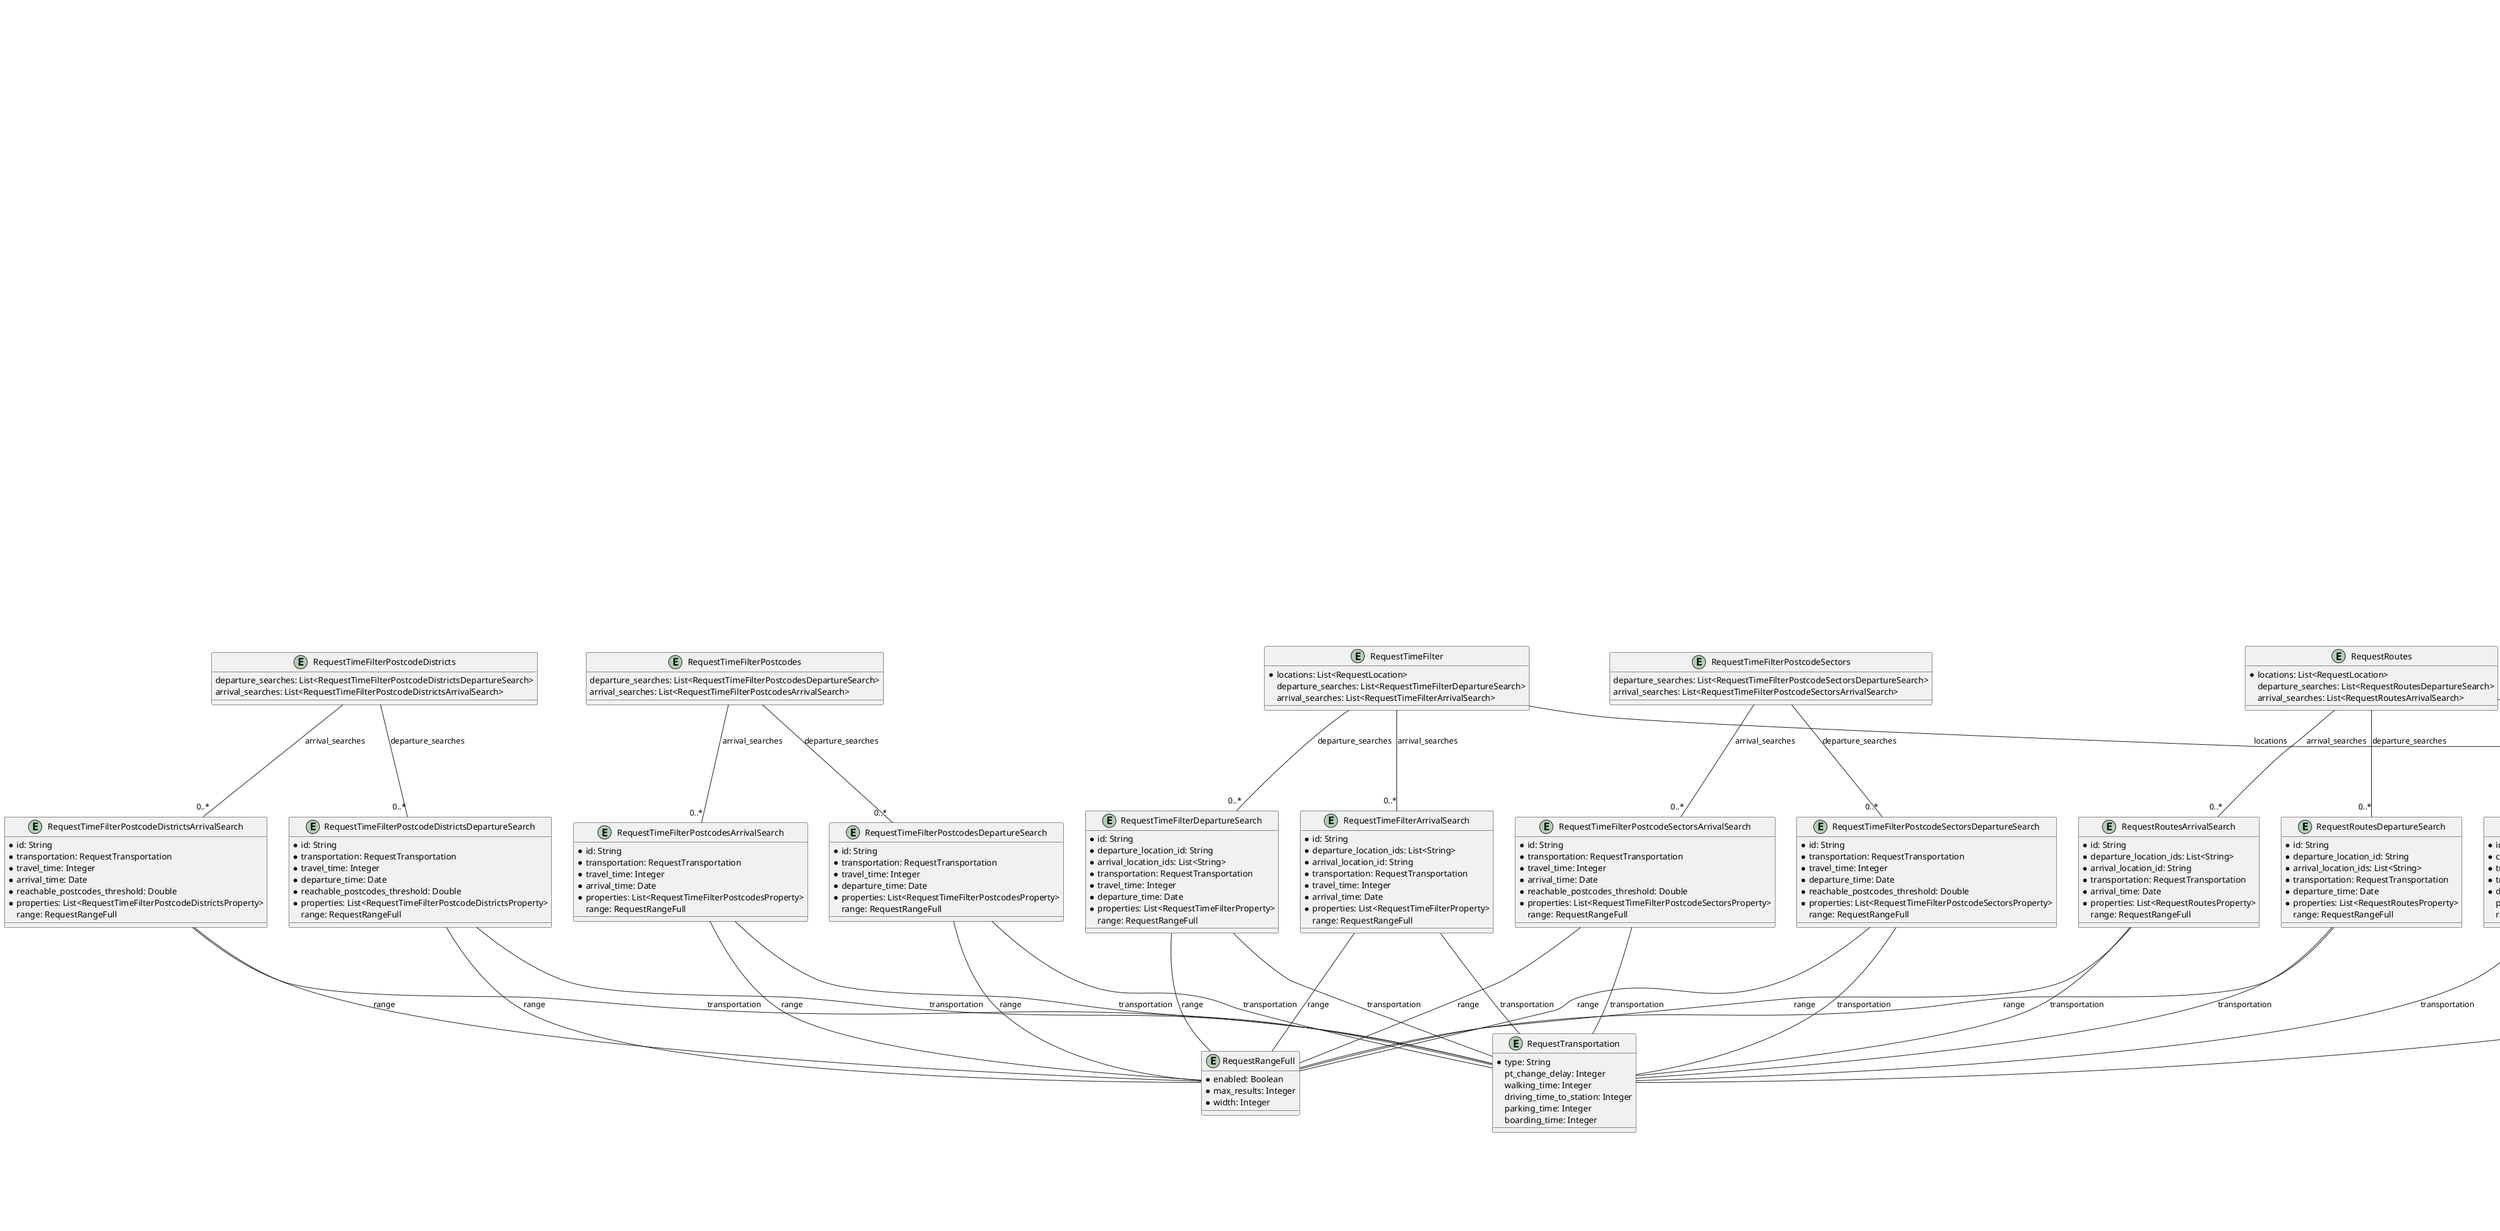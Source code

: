 @startuml

title TravelTime API Schemas Diagram

entity Coords { 
    * lat: Double
    * lng: Double
}

entity RequestArrivalTimePeriod { 
}

entity RequestLocation { 
    * id: String
    * coords: Coords
}

entity RequestRangeFull { 
    * enabled: Boolean
    * max_results: Integer
    * width: Integer
}

entity RequestRangeNoMaxResults { 
    * enabled: Boolean
    * width: Integer
}

entity RequestRoutes { 
    * locations: List<RequestLocation>
    departure_searches: List<RequestRoutesDepartureSearch>
    arrival_searches: List<RequestRoutesArrivalSearch>
}

entity RequestRoutesArrivalSearch { 
    * id: String
    * departure_location_ids: List<String>
    * arrival_location_id: String
    * transportation: RequestTransportation
    * arrival_time: Date
    * properties: List<RequestRoutesProperty>
    range: RequestRangeFull
}

entity RequestRoutesDepartureSearch { 
    * id: String
    * departure_location_id: String
    * arrival_location_ids: List<String>
    * transportation: RequestTransportation
    * departure_time: Date
    * properties: List<RequestRoutesProperty>
    range: RequestRangeFull
}

entity RequestRoutesProperty { 
}

entity RequestSupportedLocations { 
    * locations: List<RequestLocation>
}

entity RequestTimeFilter { 
    * locations: List<RequestLocation>
    departure_searches: List<RequestTimeFilterDepartureSearch>
    arrival_searches: List<RequestTimeFilterArrivalSearch>
}

entity RequestTimeFilterArrivalSearch { 
    * id: String
    * departure_location_ids: List<String>
    * arrival_location_id: String
    * transportation: RequestTransportation
    * travel_time: Integer
    * arrival_time: Date
    * properties: List<RequestTimeFilterProperty>
    range: RequestRangeFull
}

entity RequestTimeFilterDepartureSearch { 
    * id: String
    * departure_location_id: String
    * arrival_location_ids: List<String>
    * transportation: RequestTransportation
    * travel_time: Integer
    * departure_time: Date
    * properties: List<RequestTimeFilterProperty>
    range: RequestRangeFull
}

entity RequestTimeFilterFast { 
    * locations: List<RequestLocation>
    * arrival_searches: RequestTimeFilterFastArrivalSearches
}

entity RequestTimeFilterFastArrivalManyToOneSearch { 
    * id: String
    * arrival_location_id: String
    * departure_location_ids: List<String>
    * transportation: RequestTransportationFast
    * travel_time: Integer
    * arrival_time_period: RequestArrivalTimePeriod
    * properties: List<RequestTimeFilterFastProperty>
}

entity RequestTimeFilterFastArrivalOneToManySearch { 
    * id: String
    * departure_location_id: String
    * arrival_location_ids: List<String>
    * transportation: RequestTransportationFast
    * travel_time: Integer
    * arrival_time_period: RequestArrivalTimePeriod
    * properties: List<RequestTimeFilterFastProperty>
}

entity RequestTimeFilterFastArrivalSearches { 
    many_to_one: List<RequestTimeFilterFastArrivalManyToOneSearch>
    one_to_many: List<RequestTimeFilterFastArrivalOneToManySearch>
}

entity RequestTimeFilterFastProperty { 
}

entity RequestTimeFilterPostcodeDistricts { 
    departure_searches: List<RequestTimeFilterPostcodeDistrictsDepartureSearch>
    arrival_searches: List<RequestTimeFilterPostcodeDistrictsArrivalSearch>
}

entity RequestTimeFilterPostcodeDistrictsArrivalSearch { 
    * id: String
    * transportation: RequestTransportation
    * travel_time: Integer
    * arrival_time: Date
    * reachable_postcodes_threshold: Double
    * properties: List<RequestTimeFilterPostcodeDistrictsProperty>
    range: RequestRangeFull
}

entity RequestTimeFilterPostcodeDistrictsDepartureSearch { 
    * id: String
    * transportation: RequestTransportation
    * travel_time: Integer
    * departure_time: Date
    * reachable_postcodes_threshold: Double
    * properties: List<RequestTimeFilterPostcodeDistrictsProperty>
    range: RequestRangeFull
}

entity RequestTimeFilterPostcodeDistrictsProperty { 
}

entity RequestTimeFilterPostcodeSectors { 
    departure_searches: List<RequestTimeFilterPostcodeSectorsDepartureSearch>
    arrival_searches: List<RequestTimeFilterPostcodeSectorsArrivalSearch>
}

entity RequestTimeFilterPostcodeSectorsArrivalSearch { 
    * id: String
    * transportation: RequestTransportation
    * travel_time: Integer
    * arrival_time: Date
    * reachable_postcodes_threshold: Double
    * properties: List<RequestTimeFilterPostcodeSectorsProperty>
    range: RequestRangeFull
}

entity RequestTimeFilterPostcodeSectorsDepartureSearch { 
    * id: String
    * transportation: RequestTransportation
    * travel_time: Integer
    * departure_time: Date
    * reachable_postcodes_threshold: Double
    * properties: List<RequestTimeFilterPostcodeSectorsProperty>
    range: RequestRangeFull
}

entity RequestTimeFilterPostcodeSectorsProperty { 
}

entity RequestTimeFilterPostcodes { 
    departure_searches: List<RequestTimeFilterPostcodesDepartureSearch>
    arrival_searches: List<RequestTimeFilterPostcodesArrivalSearch>
}

entity RequestTimeFilterPostcodesArrivalSearch { 
    * id: String
    * transportation: RequestTransportation
    * travel_time: Integer
    * arrival_time: Date
    * properties: List<RequestTimeFilterPostcodesProperty>
    range: RequestRangeFull
}

entity RequestTimeFilterPostcodesDepartureSearch { 
    * id: String
    * transportation: RequestTransportation
    * travel_time: Integer
    * departure_time: Date
    * properties: List<RequestTimeFilterPostcodesProperty>
    range: RequestRangeFull
}

entity RequestTimeFilterPostcodesProperty { 
}

entity RequestTimeFilterProperty { 
}

entity RequestTimeMap { 
    departure_searches: List<RequestTimeMapDepartureSearch>
    arrival_searches: List<RequestTimeMapArrivalSearch>
    unions: List<RequestUnionOnIntersection>
    intersections: List<RequestUnionOnIntersection>
}

entity RequestTimeMapArrivalSearch { 
    * id: String
    * coords: Coords
    * transportation: RequestTransportation
    * travel_time: Integer
    * arrival_time: Date
    properties: List<RequestTimeMapProperty>
    range: RequestRangeNoMaxResults
}

entity RequestTimeMapDepartureSearch { 
    * id: String
    * coords: Coords
    * transportation: RequestTransportation
    * travel_time: Integer
    * departure_time: Date
    properties: List<RequestTimeMapProperty>
    range: RequestRangeNoMaxResults
}

entity RequestTimeMapProperty { 
}

entity RequestTransportation { 
    * type: String
    pt_change_delay: Integer
    walking_time: Integer
    driving_time_to_station: Integer
    parking_time: Integer
    boarding_time: Integer
}

entity RequestTransportationFast { 
    * type: String
}

entity RequestUnionOnIntersection { 
    * id: String
    * search_ids: List<String>
}

entity ResponseBoundingBox { 
    * envelope: ResponseBox
    * boxes: List<ResponseBox>
}

entity ResponseBox { 
    * min_lat: Double
    * max_lat: Double
    * min_lng: Double
    * max_lng: Double
}

entity ResponseDistanceBreakdownItem { 
    * mode: ResponseTransportationMode
    * distance: Integer
}

entity ResponseError { 
    http_status: Integer
    error_code: Integer
    description: String
    documentation_link: String
    additional_info: Map
}

entity ResponseFareTicket { 
    * type: String
    * price: Double
    * currency: String
}

entity ResponseFares { 
    * breakdown: List<ResponseFaresBreakdownItem>
    * tickets_total: List<ResponseFareTicket>
}

entity ResponseFaresBreakdownItem { 
    * modes: List<ResponseTransportationMode>
    * route_part_ids: List<Integer>
    * tickets: List<ResponseFareTicket>
}

entity ResponseFaresFast { 
    * tickets_total: List<ResponseFareTicket>
}

entity ResponseGeocoding { 
    * type: String
    * features: List<ResponseGeocodingGeoJsonFeature>
}

entity ResponseGeocodingGeoJsonFeature { 
    * type: String
    * geometry: ResponseGeocodingGeometry
    * properties: ResponseGeocodingProperties
}

entity ResponseGeocodingGeometry { 
    * type: String
    * coordinates: List<Double>
}

entity ResponseGeocodingProperties { 
    * name: String
    * label: String
    score: Double
    house_number: String
    street: String
    region: String
    region_code: String
    neighbourhood: String
    county: String
    macroregion: String
    city: String
    country: String
    country_code: String
    continent: String
    postcode: String
    features: ResponseMapInfoFeatures
}

entity ResponseMapInfo { 
    * maps: List<ResponseMapInfoMap>
}

entity ResponseMapInfoFeatures { 
    public_transport: ResponseMapInfoFeaturesPublicTransport
    * fares: Boolean
    * postcodes: Boolean
}

entity ResponseMapInfoFeaturesPublicTransport { 
    * date_start: Date
    * date_end: Date
}

entity ResponseMapInfoMap { 
    * name: String
    * features: ResponseMapInfoFeatures
}

entity ResponseRoute { 
    * departure_time: Date
    * arrival_time: Date
    * parts: List<ResponseRoutePart>
}

entity ResponseRoutePart { 
    * id: String
    * type: String
    * mode: ResponseTransportationMode
    * directions: String
    * distance: Integer
    * travel_time: Integer
    * coords: List<Coords>
    direction: String
    road: String
    turn: String
    line: String
    departure_station: String
    arrival_station: String
    departs_at: String
    arrives_at: String
    num_stops: Integer
}

entity ResponseRoutes { 
    * results: List<ResponseRoutesResult>
}

entity ResponseRoutesLocation { 
    * id: String
    * properties: List<ResponseRoutesProperties>
}

entity ResponseRoutesProperties { 
    travel_time: Integer
    distance: Integer
    fares: ResponseFares
    route: ResponseRoute
}

entity ResponseRoutesResult { 
    * search_id: String
    * locations: List<ResponseRoutesLocation>
    * unreachable: List<String>
}

entity ResponseShape { 
    * shell: List<Coords>
    * holes: List<List>
}

entity ResponseSupportedLocation { 
    * id: String
    * map_name: String
}

entity ResponseSupportedLocations { 
    * locations: List<ResponseSupportedLocation>
    * unsupported_locations: List<String>
}

entity ResponseTimeFilter { 
    * results: List<ResponseTimeFilterResult>
}

entity ResponseTimeFilterFast { 
    * results: List<ResponseTimeFilterFastResult>
}

entity ResponseTimeFilterFastLocation { 
    * id: String
    * properties: List<ResponseTimeFilterFastProperties>
}

entity ResponseTimeFilterFastProperties { 
    travel_time: Integer
    fares: ResponseFaresFast
}

entity ResponseTimeFilterFastResult { 
    * search_id: String
    * locations: List<ResponseTimeFilterFastLocation>
    * unreachable: List<String>
}

entity ResponseTimeFilterLocation { 
    * id: String
    * properties: List<ResponseTimeFilterProperties>
}

entity ResponseTimeFilterPostcode { 
    * code: String
    * properties: List<ResponseTimeFilterPostcodesProperties>
}

entity ResponseTimeFilterPostcodeDistrict { 
    * code: String
    * properties: ResponseTimeFilterPostcodeDistrictProperties
}

entity ResponseTimeFilterPostcodeDistrictProperties { 
    travel_time_reachable: ResponseTravelTimeStatistics
    travel_time_all: ResponseTravelTimeStatistics
    coverage: Double
}

entity ResponseTimeFilterPostcodeDistricts { 
    * results: List<ResponseTimeFilterPostcodeDistrictsResult>
}

entity ResponseTimeFilterPostcodeDistrictsResult { 
    * search_id: String
    * districts: List<ResponseTimeFilterPostcodeDistrict>
}

entity ResponseTimeFilterPostcodeSector { 
    * code: String
    * properties: ResponseTimeFilterPostcodeSectorProperties
}

entity ResponseTimeFilterPostcodeSectorProperties { 
    travel_time_reachable: ResponseTravelTimeStatistics
    travel_time_all: ResponseTravelTimeStatistics
    coverage: Double
}

entity ResponseTimeFilterPostcodeSectors { 
    * results: List<ResponseTimeFilterPostcodeSectorsResult>
}

entity ResponseTimeFilterPostcodeSectorsResult { 
    * search_id: String
    * sectors: List<ResponseTimeFilterPostcodeSector>
}

entity ResponseTimeFilterPostcodes { 
    * results: List<ResponseTimeFilterPostcodesResult>
}

entity ResponseTimeFilterPostcodesProperties { 
    travel_time: Integer
    distance: Integer
}

entity ResponseTimeFilterPostcodesResult { 
    * search_id: String
    * postcodes: List<ResponseTimeFilterPostcode>
}

entity ResponseTimeFilterProperties { 
    travel_time: Integer
    distance: Integer
    distance_breakdown: List<ResponseDistanceBreakdownItem>
    fares: ResponseFares
    route: ResponseRoute
}

entity ResponseTimeFilterResult { 
    * search_id: String
    * locations: List<ResponseTimeFilterLocation>
    * unreachable: List<String>
}

entity ResponseTimeMap { 
    * results: List<ResponseTimeMapResult>
}

entity ResponseTimeMapBoundingBoxes { 
    * results: List<ResponseTimeMapBoundingBoxesResult>
}

entity ResponseTimeMapBoundingBoxesResult { 
    * search_id: String
    * bounding_boxes: List<ResponseBoundingBox>
    * properties: ResponseTimeMapProperties
}

entity ResponseTimeMapProperties { 
    is_only_walking: Boolean
}

entity ResponseTimeMapResult { 
    * search_id: String
    * shapes: List<ResponseShape>
    * properties: ResponseTimeMapProperties
}

entity ResponseTimeMapWkt { 
    * results: List<ResponseTimeMapWktResult>
}

entity ResponseTimeMapWktResult { 
    * search_id: String
    * shape: String
    * properties: ResponseTimeMapProperties
}

entity ResponseTransportationMode { 
}

entity ResponseTravelTimeStatistics { 
    * min: Integer
    * max: Integer
    * mean: Integer
    * median: Integer
}


ResponseTimeMapWkt -- "0..*" ResponseTimeMapWktResult : results
ResponseFares -- "0..*" ResponseFaresBreakdownItem : breakdown
ResponseFares -- "0..*" ResponseFareTicket : tickets_total
RequestSupportedLocations -- "0..*" RequestLocation : locations
ResponseTimeFilterPostcodesResult -- "0..*" ResponseTimeFilterPostcode : postcodes
RequestRoutesDepartureSearch -- RequestTransportation : transportation
RequestRoutesDepartureSearch -- RequestRangeFull : range
RequestTimeMapArrivalSearch -- Coords : coords
RequestTimeMapArrivalSearch -- RequestTransportation : transportation
RequestTimeMapArrivalSearch -- RequestRangeNoMaxResults : range
RequestTimeFilterFastArrivalOneToManySearch -- RequestTransportationFast : transportation
ResponseTimeFilterPostcodeDistrictsResult -- "0..*" ResponseTimeFilterPostcodeDistrict : districts
ResponseGeocodingProperties -- ResponseMapInfoFeatures : features
ResponseRoutesProperties -- ResponseFares : fares
ResponseRoutesProperties -- ResponseRoute : route
ResponseTimeFilterPostcodeSector -- ResponseTimeFilterPostcodeSectorProperties : properties
RequestTimeFilterDepartureSearch -- RequestTransportation : transportation
RequestTimeFilterDepartureSearch -- RequestRangeFull : range
ResponseRoutes -- "0..*" ResponseRoutesResult : results
ResponseTimeFilterPostcodeSectorsResult -- "0..*" ResponseTimeFilterPostcodeSector : sectors
ResponseShape -- "0..*" Coords : shell
ResponseFaresBreakdownItem -- "0..*" ResponseFareTicket : tickets
RequestRoutesArrivalSearch -- RequestTransportation : transportation
RequestRoutesArrivalSearch -- RequestRangeFull : range
ResponseTimeMapBoundingBoxes -- "0..*" ResponseTimeMapBoundingBoxesResult : results
ResponseRoutePart -- "0..*" Coords : coords
ResponseTimeFilterProperties -- "0..*" ResponseDistanceBreakdownItem : distance_breakdown
ResponseTimeFilterProperties -- ResponseFares : fares
ResponseTimeFilterProperties -- ResponseRoute : route
ResponseRoutesLocation -- "0..*" ResponseRoutesProperties : properties
ResponseTimeFilterPostcodes -- "0..*" ResponseTimeFilterPostcodesResult : results
RequestTimeMap -- "0..*" RequestTimeMapDepartureSearch : departure_searches
RequestTimeMap -- "0..*" RequestTimeMapArrivalSearch : arrival_searches
RequestTimeMap -- "0..*" RequestUnionOnIntersection : unions
RequestTimeMap -- "0..*" RequestUnionOnIntersection : intersections
ResponseMapInfoFeatures -- ResponseMapInfoFeaturesPublicTransport : public_transport
ResponseMapInfo -- "0..*" ResponseMapInfoMap : maps
ResponseBoundingBox -- ResponseBox : envelope
ResponseBoundingBox -- "0..*" ResponseBox : boxes
ResponseTimeFilterFastResult -- "0..*" ResponseTimeFilterFastLocation : locations
RequestTimeFilterFast -- "0..*" RequestLocation : locations
RequestTimeFilterFast -- RequestTimeFilterFastArrivalSearches : arrival_searches
ResponseTimeMap -- "0..*" ResponseTimeMapResult : results
ResponseTimeFilterFast -- "0..*" ResponseTimeFilterFastResult : results
ResponseRoute -- "0..*" ResponseRoutePart : parts
ResponseTimeFilterLocation -- "0..*" ResponseTimeFilterProperties : properties
ResponseTimeFilterPostcode -- "0..*" ResponseTimeFilterPostcodesProperties : properties
ResponseTimeFilterFastLocation -- "0..*" ResponseTimeFilterFastProperties : properties
RequestTimeMapDepartureSearch -- Coords : coords
RequestTimeMapDepartureSearch -- RequestTransportation : transportation
RequestTimeMapDepartureSearch -- RequestRangeNoMaxResults : range
ResponseTimeFilterPostcodeSectors -- "0..*" ResponseTimeFilterPostcodeSectorsResult : results
RequestTimeFilterFastArrivalSearches -- "0..*" RequestTimeFilterFastArrivalManyToOneSearch : many_to_one
RequestTimeFilterFastArrivalSearches -- "0..*" RequestTimeFilterFastArrivalOneToManySearch : one_to_many
RequestTimeFilterPostcodesArrivalSearch -- RequestTransportation : transportation
RequestTimeFilterPostcodesArrivalSearch -- RequestRangeFull : range
ResponseTimeMapResult -- "0..*" ResponseShape : shapes
ResponseTimeMapResult -- ResponseTimeMapProperties : properties
ResponseTimeFilterResult -- "0..*" ResponseTimeFilterLocation : locations
ResponseTimeFilterPostcodeDistricts -- "0..*" ResponseTimeFilterPostcodeDistrictsResult : results
ResponseTimeFilterPostcodeDistrict -- ResponseTimeFilterPostcodeDistrictProperties : properties
RequestTimeFilterPostcodesDepartureSearch -- RequestTransportation : transportation
RequestTimeFilterPostcodesDepartureSearch -- RequestRangeFull : range
ResponseGeocoding -- "0..*" ResponseGeocodingGeoJsonFeature : features
ResponseRoutesResult -- "0..*" ResponseRoutesLocation : locations
RequestRoutes -- "0..*" RequestLocation : locations
RequestRoutes -- "0..*" RequestRoutesDepartureSearch : departure_searches
RequestRoutes -- "0..*" RequestRoutesArrivalSearch : arrival_searches
RequestTimeFilterPostcodeDistrictsDepartureSearch -- RequestTransportation : transportation
RequestTimeFilterPostcodeDistrictsDepartureSearch -- RequestRangeFull : range
ResponseTimeMapWktResult -- ResponseTimeMapProperties : properties
RequestTimeFilterPostcodes -- "0..*" RequestTimeFilterPostcodesDepartureSearch : departure_searches
RequestTimeFilterPostcodes -- "0..*" RequestTimeFilterPostcodesArrivalSearch : arrival_searches
RequestTimeFilterPostcodeSectorsDepartureSearch -- RequestTransportation : transportation
RequestTimeFilterPostcodeSectorsDepartureSearch -- RequestRangeFull : range
RequestTimeFilterPostcodeDistricts -- "0..*" RequestTimeFilterPostcodeDistrictsDepartureSearch : departure_searches
RequestTimeFilterPostcodeDistricts -- "0..*" RequestTimeFilterPostcodeDistrictsArrivalSearch : arrival_searches
RequestTimeFilterFastArrivalManyToOneSearch -- RequestTransportationFast : transportation
ResponseTimeFilterPostcodeDistrictProperties -- ResponseTravelTimeStatistics : travel_time_reachable
ResponseTimeFilterPostcodeDistrictProperties -- ResponseTravelTimeStatistics : travel_time_all
ResponseSupportedLocations -- "0..*" ResponseSupportedLocation : locations
ResponseTimeMapBoundingBoxesResult -- "0..*" ResponseBoundingBox : bounding_boxes
ResponseTimeMapBoundingBoxesResult -- ResponseTimeMapProperties : properties
ResponseFaresFast -- "0..*" ResponseFareTicket : tickets_total
RequestTimeFilterPostcodeSectorsArrivalSearch -- RequestTransportation : transportation
RequestTimeFilterPostcodeSectorsArrivalSearch -- RequestRangeFull : range
ResponseMapInfoMap -- ResponseMapInfoFeatures : features
ResponseTimeFilterFastProperties -- ResponseFaresFast : fares
RequestTimeFilter -- "0..*" RequestLocation : locations
RequestTimeFilter -- "0..*" RequestTimeFilterDepartureSearch : departure_searches
RequestTimeFilter -- "0..*" RequestTimeFilterArrivalSearch : arrival_searches
RequestTimeFilterPostcodeSectors -- "0..*" RequestTimeFilterPostcodeSectorsDepartureSearch : departure_searches
RequestTimeFilterPostcodeSectors -- "0..*" RequestTimeFilterPostcodeSectorsArrivalSearch : arrival_searches
ResponseGeocodingGeoJsonFeature -- ResponseGeocodingGeometry : geometry
ResponseGeocodingGeoJsonFeature -- ResponseGeocodingProperties : properties
RequestTimeFilterArrivalSearch -- RequestTransportation : transportation
RequestTimeFilterArrivalSearch -- RequestRangeFull : range
ResponseTimeFilterPostcodeSectorProperties -- ResponseTravelTimeStatistics : travel_time_reachable
ResponseTimeFilterPostcodeSectorProperties -- ResponseTravelTimeStatistics : travel_time_all
RequestTimeFilterPostcodeDistrictsArrivalSearch -- RequestTransportation : transportation
RequestTimeFilterPostcodeDistrictsArrivalSearch -- RequestRangeFull : range
ResponseTimeFilter -- "0..*" ResponseTimeFilterResult : results
RequestLocation -- Coords : coords

@enduml
